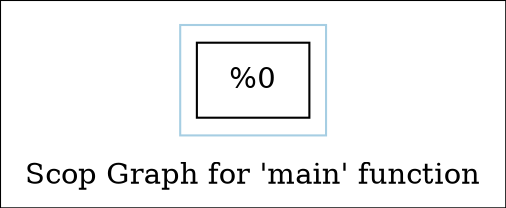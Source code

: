 digraph "Scop Graph for 'main' function" {
	label="Scop Graph for 'main' function";

	Node0x24652c0 [shape=record,label="{%0}"];
	colorscheme = "paired12"
        subgraph cluster_0x246a1b0 {
          label = "";
          style = solid;
          color = 1
          Node0x24652c0;
        }
}
